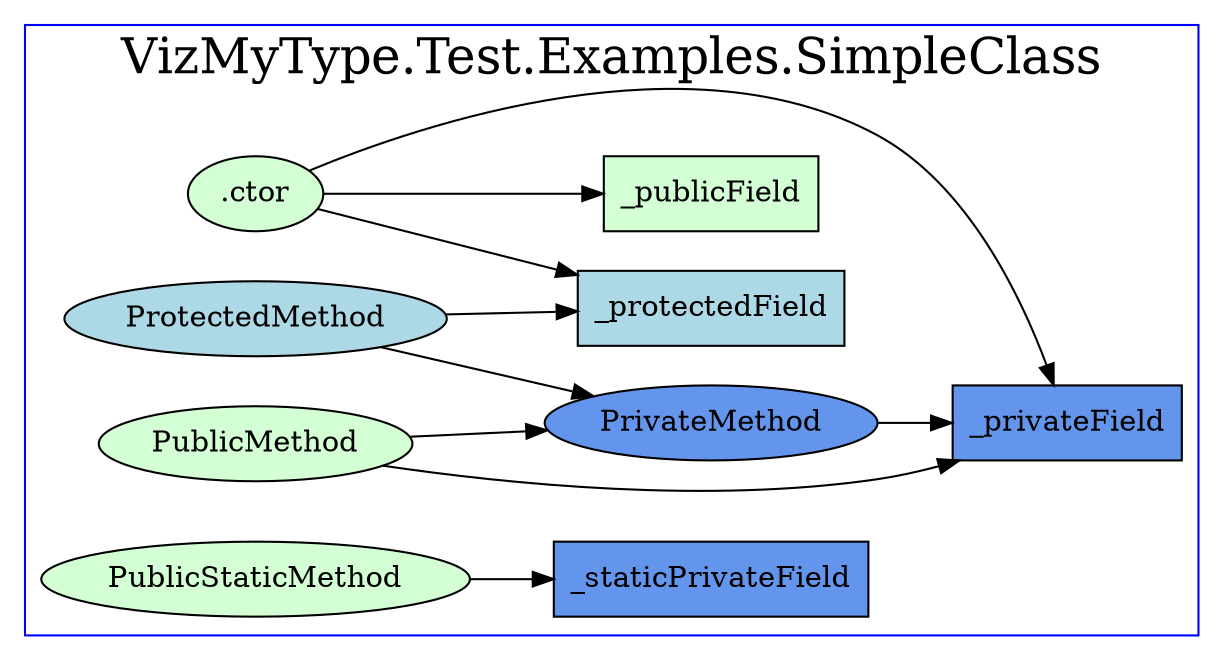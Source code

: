 digraph G {
	rankdir=LR;
	subgraph cluster_0 {
		fontsize=24; color="blue"
		label="VizMyType.Test.Examples.SimpleClass";
		"System.Int32 VizMyType.Test.Examples.SimpleClass::_publicField" [label="_publicField",shape=record,style=filled,fillcolor="#D4FFD4"];
		"System.Int32 VizMyType.Test.Examples.SimpleClass::_protectedField" [label="_protectedField",shape=record,style=filled,fillcolor=lightblue];
		"System.Int32 VizMyType.Test.Examples.SimpleClass::_privateField" [label="_privateField",shape=record,style=filled,fillcolor=cornflowerblue];
		"System.Int32 VizMyType.Test.Examples.SimpleClass::_staticPrivateField" [label="_staticPrivateField",shape=record,style=filled,fillcolor=cornflowerblue];
		"System.Void VizMyType.Test.Examples.SimpleClass::.ctor()" [label=".ctor",shape=oval,style=filled,fillcolor="#D4FFD4"];
		"System.Void VizMyType.Test.Examples.SimpleClass::.ctor()" -> "System.Int32 VizMyType.Test.Examples.SimpleClass::_publicField";
		"System.Void VizMyType.Test.Examples.SimpleClass::.ctor()" -> "System.Int32 VizMyType.Test.Examples.SimpleClass::_privateField";
		"System.Void VizMyType.Test.Examples.SimpleClass::.ctor()" -> "System.Int32 VizMyType.Test.Examples.SimpleClass::_protectedField";
		"System.Void VizMyType.Test.Examples.SimpleClass::PublicMethod()" [label="PublicMethod",shape=oval,style=filled,fillcolor="#D4FFD4"];
		"System.Void VizMyType.Test.Examples.SimpleClass::PublicMethod()" -> "System.Int32 VizMyType.Test.Examples.SimpleClass::_privateField";
		"System.Void VizMyType.Test.Examples.SimpleClass::PublicMethod()" -> "System.Void VizMyType.Test.Examples.SimpleClass::PrivateMethod()";
		"System.Void VizMyType.Test.Examples.SimpleClass::ProtectedMethod()" [label="ProtectedMethod",shape=oval,style=filled,fillcolor=lightblue];
		"System.Void VizMyType.Test.Examples.SimpleClass::ProtectedMethod()" -> "System.Int32 VizMyType.Test.Examples.SimpleClass::_protectedField";
		"System.Void VizMyType.Test.Examples.SimpleClass::ProtectedMethod()" -> "System.Void VizMyType.Test.Examples.SimpleClass::PrivateMethod()";
		"System.Void VizMyType.Test.Examples.SimpleClass::PrivateMethod()" [label="PrivateMethod",shape=oval,style=filled,fillcolor=cornflowerblue];
		"System.Void VizMyType.Test.Examples.SimpleClass::PrivateMethod()" -> "System.Int32 VizMyType.Test.Examples.SimpleClass::_privateField";
		"System.Int32 VizMyType.Test.Examples.SimpleClass::PublicStaticMethod(System.Int32)" [label="PublicStaticMethod",shape=oval,style=filled,fillcolor="#D4FFD4"];
		"System.Int32 VizMyType.Test.Examples.SimpleClass::PublicStaticMethod(System.Int32)" -> "System.Int32 VizMyType.Test.Examples.SimpleClass::_staticPrivateField";
	}
}
